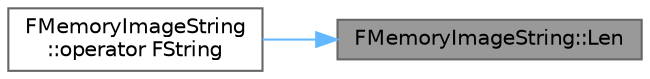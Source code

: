 digraph "FMemoryImageString::Len"
{
 // INTERACTIVE_SVG=YES
 // LATEX_PDF_SIZE
  bgcolor="transparent";
  edge [fontname=Helvetica,fontsize=10,labelfontname=Helvetica,labelfontsize=10];
  node [fontname=Helvetica,fontsize=10,shape=box,height=0.2,width=0.4];
  rankdir="RL";
  Node1 [id="Node000001",label="FMemoryImageString::Len",height=0.2,width=0.4,color="gray40", fillcolor="grey60", style="filled", fontcolor="black",tooltip=" "];
  Node1 -> Node2 [id="edge1_Node000001_Node000002",dir="back",color="steelblue1",style="solid",tooltip=" "];
  Node2 [id="Node000002",label="FMemoryImageString\l::operator FString",height=0.2,width=0.4,color="grey40", fillcolor="white", style="filled",URL="$d8/d80/classFMemoryImageString.html#a5da166d2e8c95d7a50305d7b97885c7a",tooltip=" "];
}
